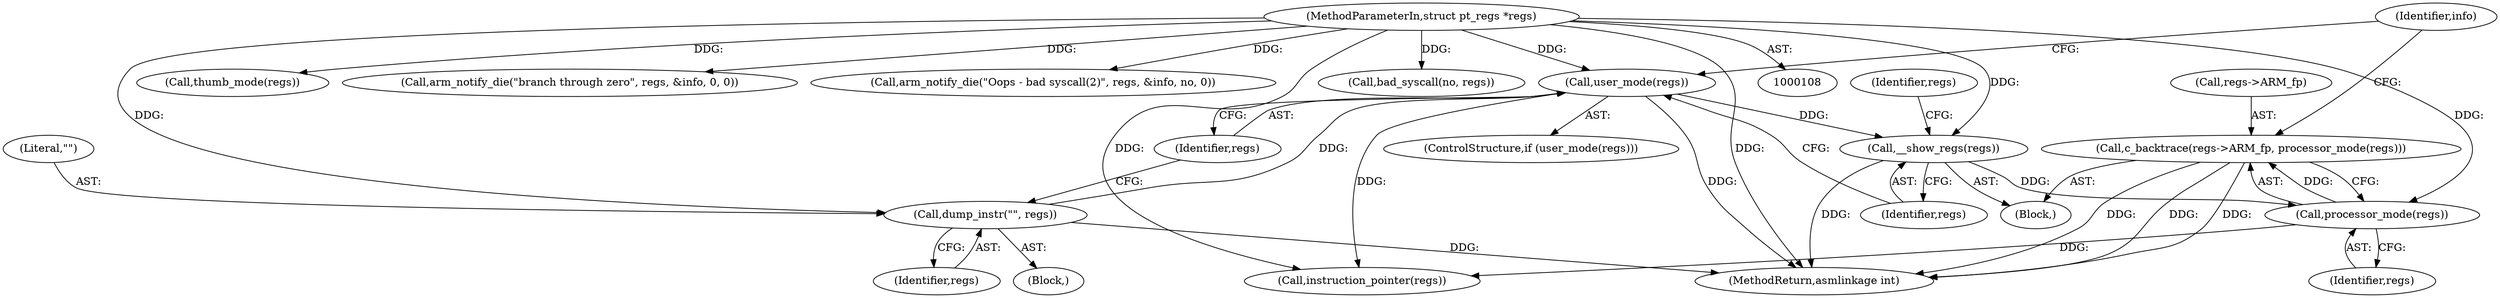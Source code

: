 digraph "0_linux_a4780adeefd042482f624f5e0d577bf9cdcbb760_1@pointer" {
"1000415" [label="(Call,c_backtrace(regs->ARM_fp, processor_mode(regs)))"];
"1000419" [label="(Call,processor_mode(regs))"];
"1000413" [label="(Call,__show_regs(regs))"];
"1000410" [label="(Call,user_mode(regs))"];
"1000406" [label="(Call,dump_instr(\"\", regs))"];
"1000110" [label="(MethodParameterIn,struct pt_regs *regs)"];
"1000420" [label="(Identifier,regs)"];
"1000416" [label="(Call,regs->ARM_fp)"];
"1000443" [label="(Call,instruction_pointer(regs))"];
"1000446" [label="(Call,thumb_mode(regs))"];
"1000412" [label="(Block,)"];
"1000413" [label="(Call,__show_regs(regs))"];
"1000155" [label="(Call,arm_notify_die(\"branch through zero\", regs, &info, 0, 0))"];
"1000450" [label="(Call,arm_notify_die(\"Oops - bad syscall(2)\", regs, &info, no, 0))"];
"1000397" [label="(Block,)"];
"1000406" [label="(Call,dump_instr(\"\", regs))"];
"1000126" [label="(Call,bad_syscall(no, regs))"];
"1000408" [label="(Identifier,regs)"];
"1000419" [label="(Call,processor_mode(regs))"];
"1000417" [label="(Identifier,regs)"];
"1000407" [label="(Literal,\"\")"];
"1000459" [label="(MethodReturn,asmlinkage int)"];
"1000423" [label="(Identifier,info)"];
"1000409" [label="(ControlStructure,if (user_mode(regs)))"];
"1000415" [label="(Call,c_backtrace(regs->ARM_fp, processor_mode(regs)))"];
"1000410" [label="(Call,user_mode(regs))"];
"1000411" [label="(Identifier,regs)"];
"1000414" [label="(Identifier,regs)"];
"1000110" [label="(MethodParameterIn,struct pt_regs *regs)"];
"1000415" -> "1000412"  [label="AST: "];
"1000415" -> "1000419"  [label="CFG: "];
"1000416" -> "1000415"  [label="AST: "];
"1000419" -> "1000415"  [label="AST: "];
"1000423" -> "1000415"  [label="CFG: "];
"1000415" -> "1000459"  [label="DDG: "];
"1000415" -> "1000459"  [label="DDG: "];
"1000415" -> "1000459"  [label="DDG: "];
"1000419" -> "1000415"  [label="DDG: "];
"1000419" -> "1000420"  [label="CFG: "];
"1000420" -> "1000419"  [label="AST: "];
"1000413" -> "1000419"  [label="DDG: "];
"1000110" -> "1000419"  [label="DDG: "];
"1000419" -> "1000443"  [label="DDG: "];
"1000413" -> "1000412"  [label="AST: "];
"1000413" -> "1000414"  [label="CFG: "];
"1000414" -> "1000413"  [label="AST: "];
"1000417" -> "1000413"  [label="CFG: "];
"1000413" -> "1000459"  [label="DDG: "];
"1000410" -> "1000413"  [label="DDG: "];
"1000110" -> "1000413"  [label="DDG: "];
"1000410" -> "1000409"  [label="AST: "];
"1000410" -> "1000411"  [label="CFG: "];
"1000411" -> "1000410"  [label="AST: "];
"1000414" -> "1000410"  [label="CFG: "];
"1000423" -> "1000410"  [label="CFG: "];
"1000410" -> "1000459"  [label="DDG: "];
"1000406" -> "1000410"  [label="DDG: "];
"1000110" -> "1000410"  [label="DDG: "];
"1000410" -> "1000443"  [label="DDG: "];
"1000406" -> "1000397"  [label="AST: "];
"1000406" -> "1000408"  [label="CFG: "];
"1000407" -> "1000406"  [label="AST: "];
"1000408" -> "1000406"  [label="AST: "];
"1000411" -> "1000406"  [label="CFG: "];
"1000406" -> "1000459"  [label="DDG: "];
"1000110" -> "1000406"  [label="DDG: "];
"1000110" -> "1000108"  [label="AST: "];
"1000110" -> "1000459"  [label="DDG: "];
"1000110" -> "1000126"  [label="DDG: "];
"1000110" -> "1000155"  [label="DDG: "];
"1000110" -> "1000443"  [label="DDG: "];
"1000110" -> "1000446"  [label="DDG: "];
"1000110" -> "1000450"  [label="DDG: "];
}
